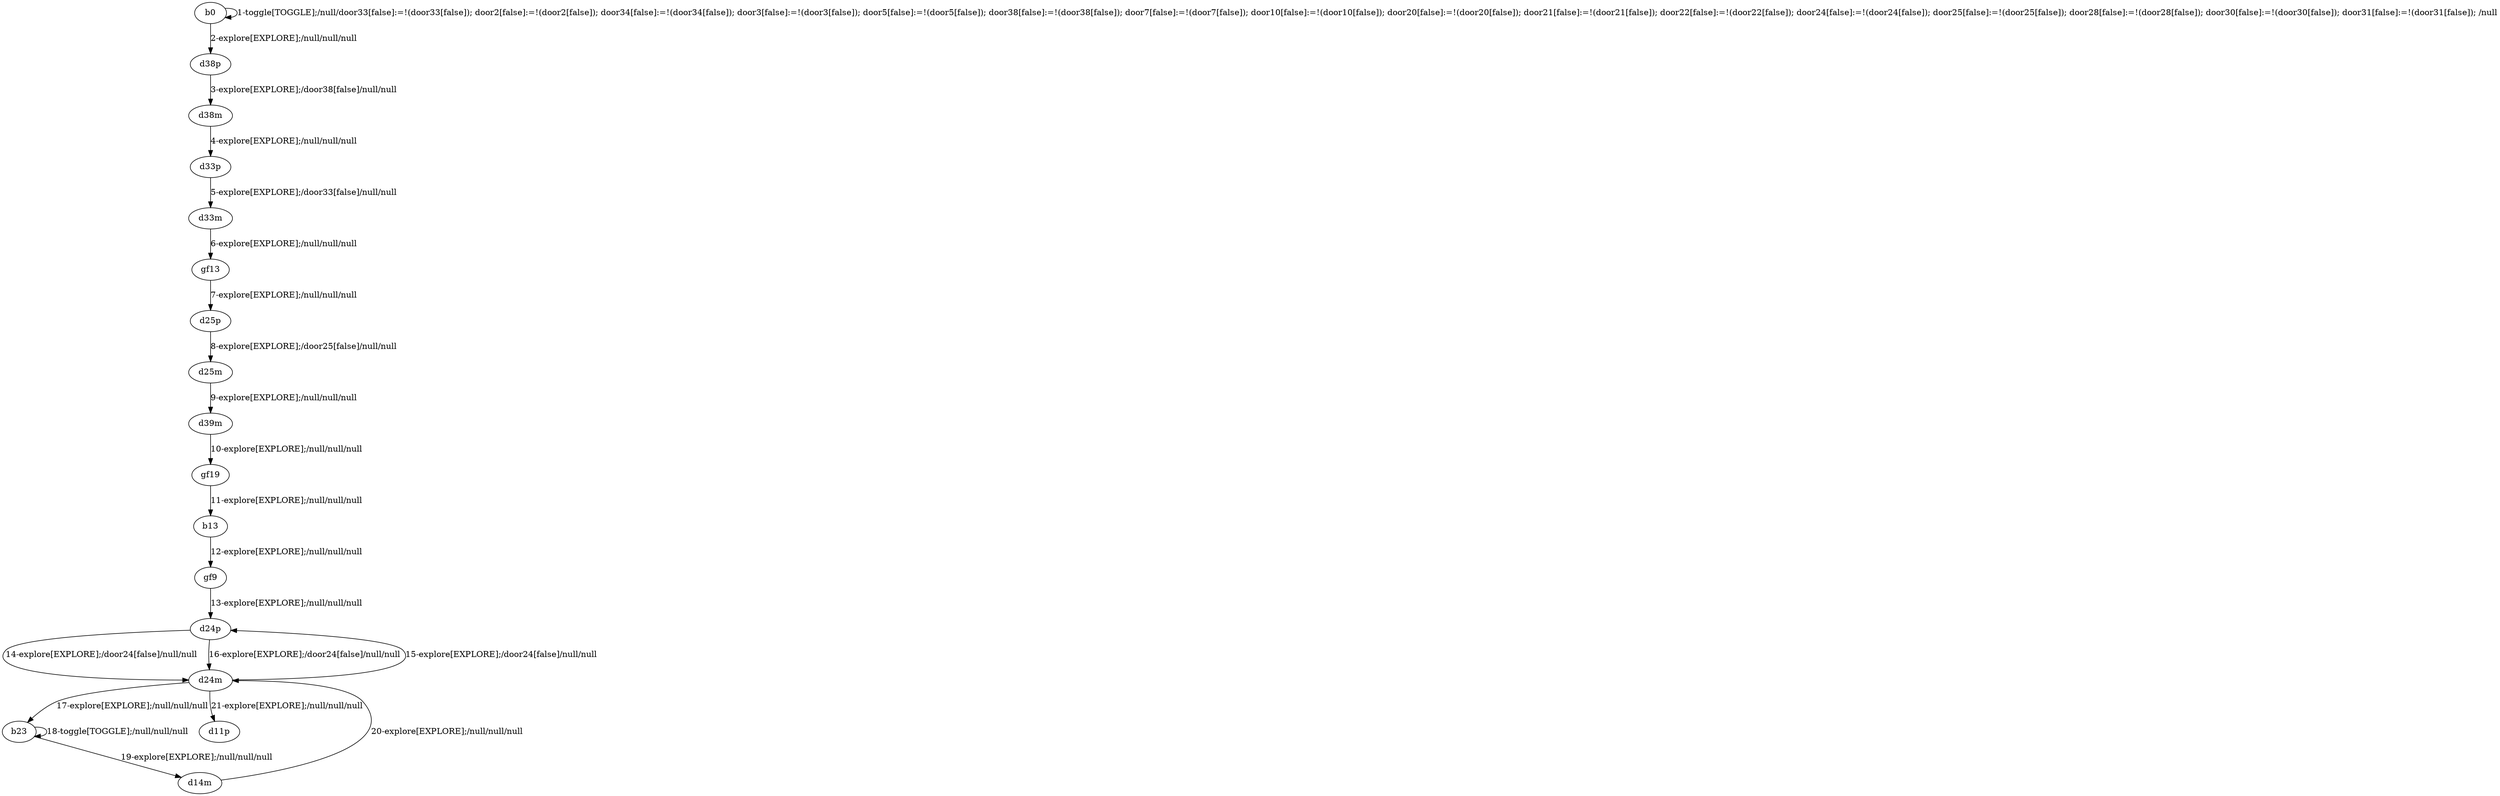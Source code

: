 # Total number of goals covered by this test: 1
# d24m --> d24p

digraph g {
"b0" -> "b0" [label = "1-toggle[TOGGLE];/null/door33[false]:=!(door33[false]); door2[false]:=!(door2[false]); door34[false]:=!(door34[false]); door3[false]:=!(door3[false]); door5[false]:=!(door5[false]); door38[false]:=!(door38[false]); door7[false]:=!(door7[false]); door10[false]:=!(door10[false]); door20[false]:=!(door20[false]); door21[false]:=!(door21[false]); door22[false]:=!(door22[false]); door24[false]:=!(door24[false]); door25[false]:=!(door25[false]); door28[false]:=!(door28[false]); door30[false]:=!(door30[false]); door31[false]:=!(door31[false]); /null"];
"b0" -> "d38p" [label = "2-explore[EXPLORE];/null/null/null"];
"d38p" -> "d38m" [label = "3-explore[EXPLORE];/door38[false]/null/null"];
"d38m" -> "d33p" [label = "4-explore[EXPLORE];/null/null/null"];
"d33p" -> "d33m" [label = "5-explore[EXPLORE];/door33[false]/null/null"];
"d33m" -> "gf13" [label = "6-explore[EXPLORE];/null/null/null"];
"gf13" -> "d25p" [label = "7-explore[EXPLORE];/null/null/null"];
"d25p" -> "d25m" [label = "8-explore[EXPLORE];/door25[false]/null/null"];
"d25m" -> "d39m" [label = "9-explore[EXPLORE];/null/null/null"];
"d39m" -> "gf19" [label = "10-explore[EXPLORE];/null/null/null"];
"gf19" -> "b13" [label = "11-explore[EXPLORE];/null/null/null"];
"b13" -> "gf9" [label = "12-explore[EXPLORE];/null/null/null"];
"gf9" -> "d24p" [label = "13-explore[EXPLORE];/null/null/null"];
"d24p" -> "d24m" [label = "14-explore[EXPLORE];/door24[false]/null/null"];
"d24m" -> "d24p" [label = "15-explore[EXPLORE];/door24[false]/null/null"];
"d24p" -> "d24m" [label = "16-explore[EXPLORE];/door24[false]/null/null"];
"d24m" -> "b23" [label = "17-explore[EXPLORE];/null/null/null"];
"b23" -> "b23" [label = "18-toggle[TOGGLE];/null/null/null"];
"b23" -> "d14m" [label = "19-explore[EXPLORE];/null/null/null"];
"d14m" -> "d24m" [label = "20-explore[EXPLORE];/null/null/null"];
"d24m" -> "d11p" [label = "21-explore[EXPLORE];/null/null/null"];
}